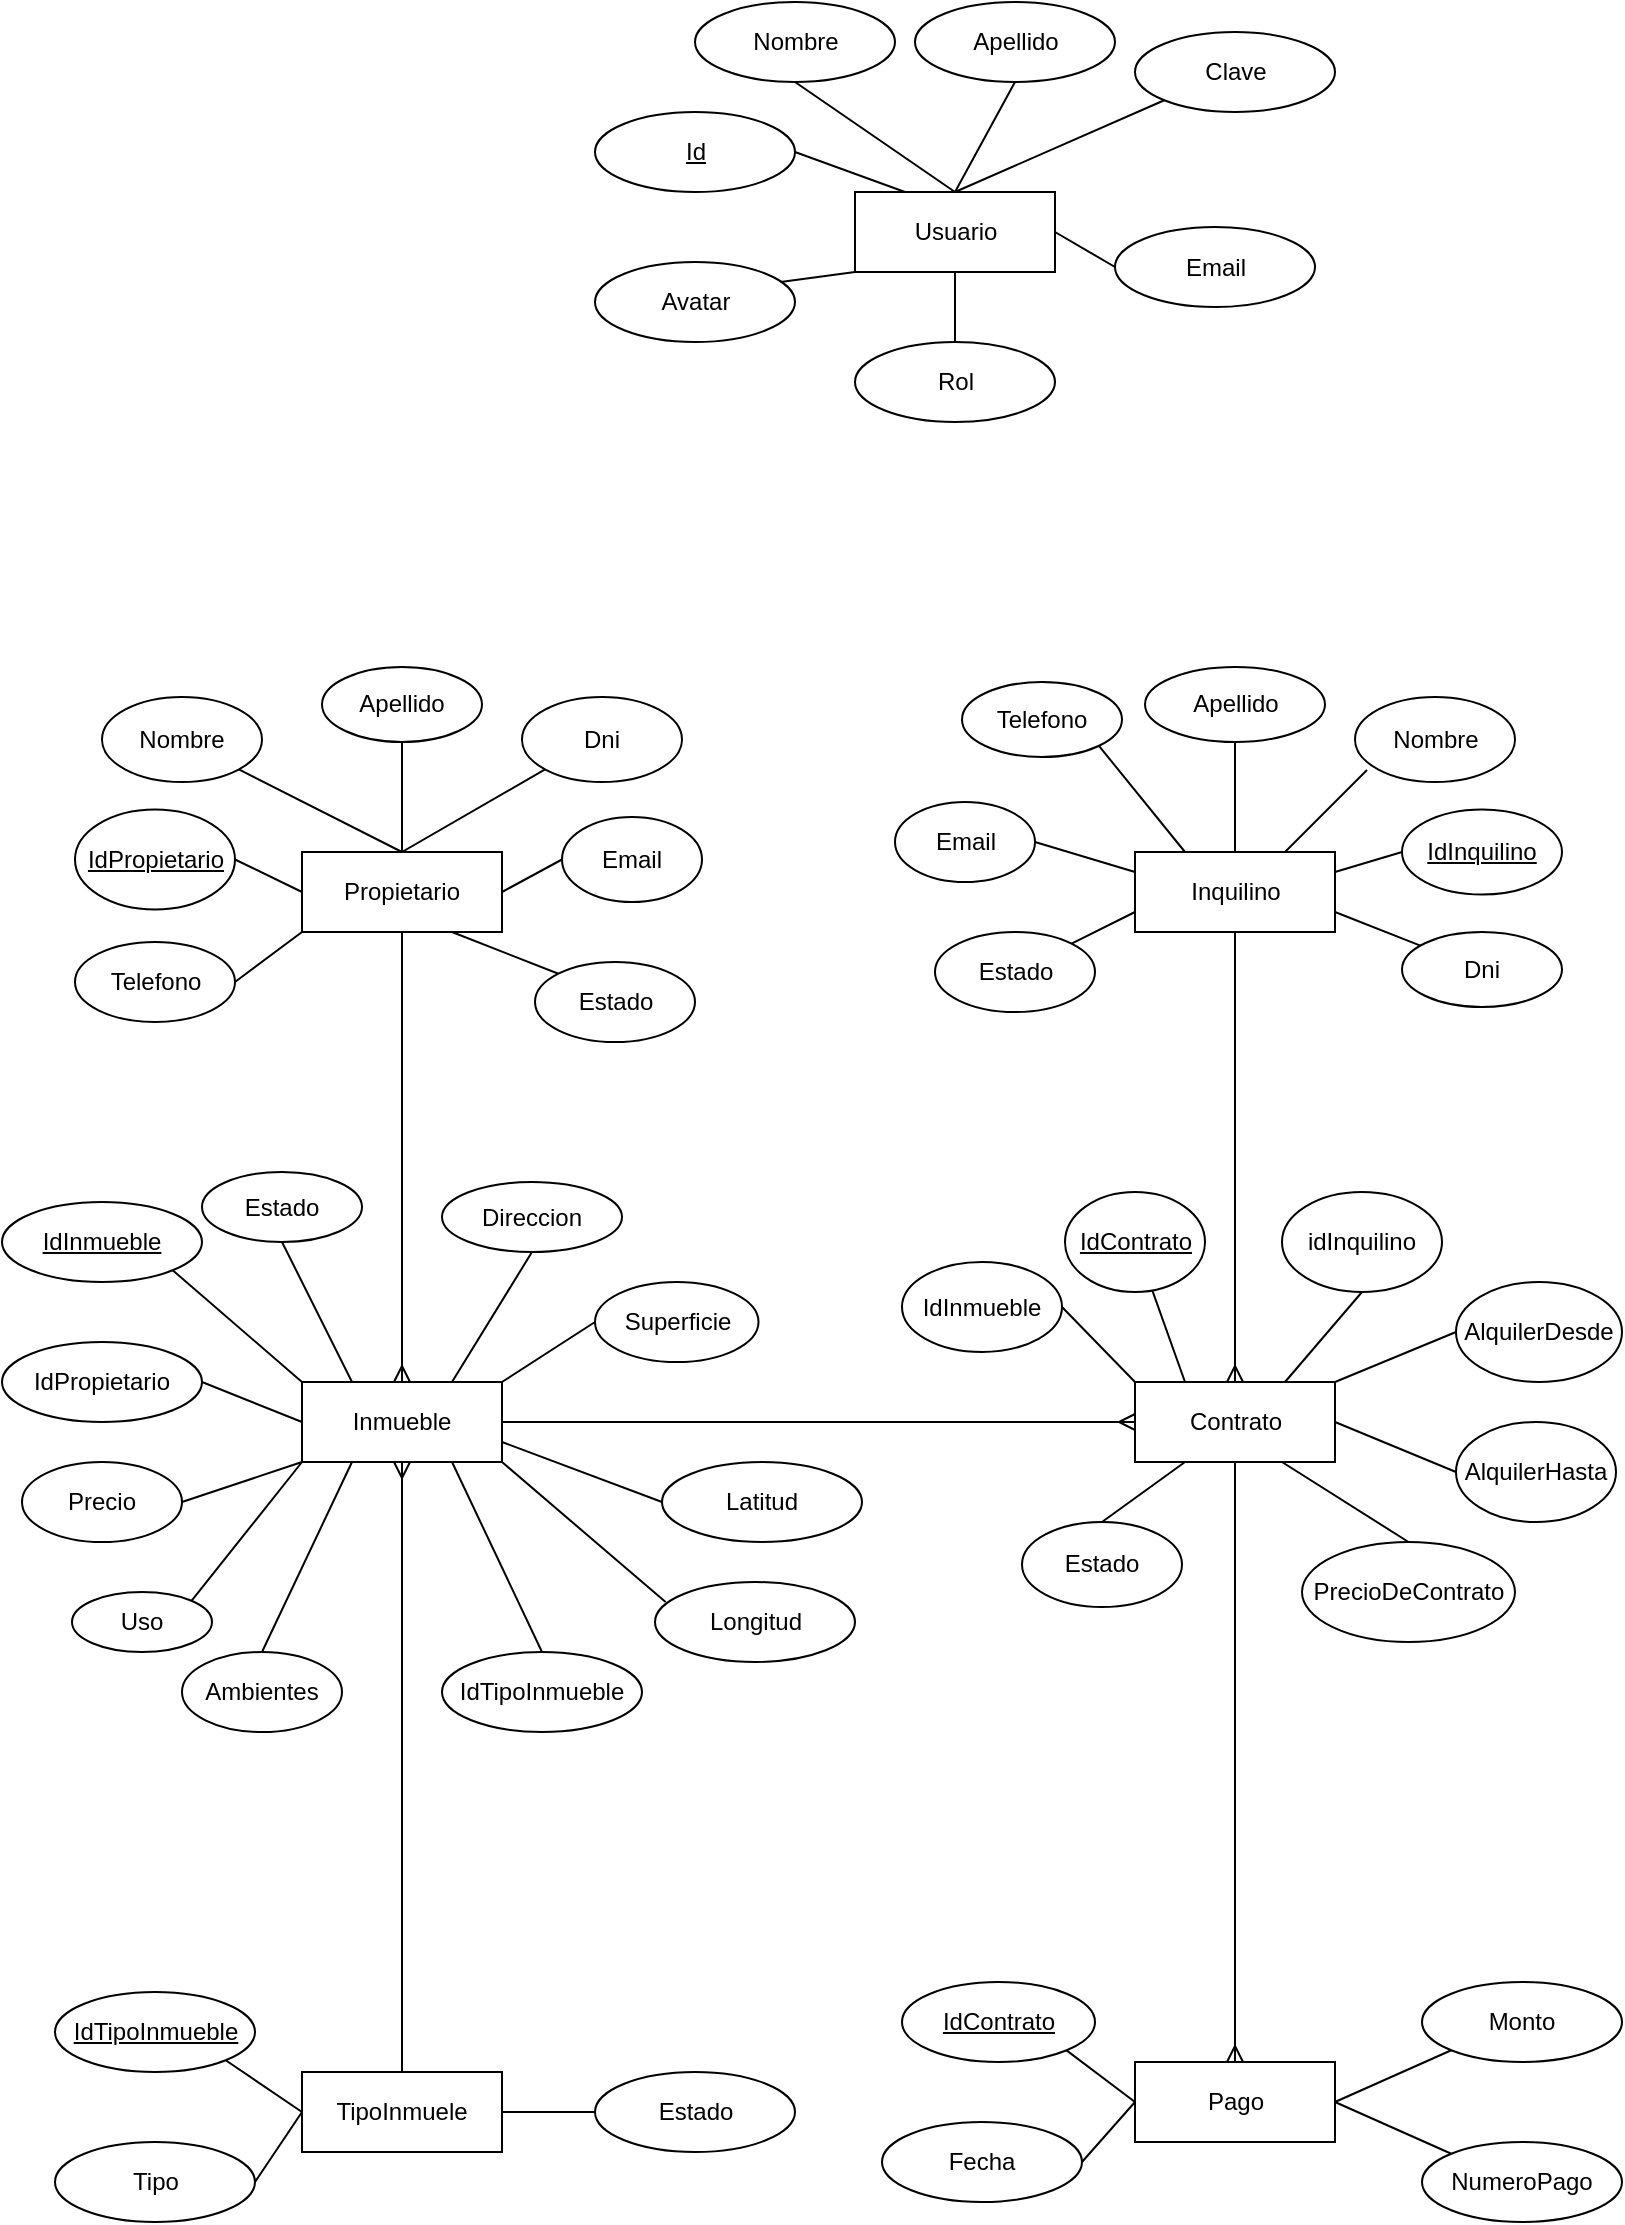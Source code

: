 <mxfile version="21.6.8" type="device">
  <diagram id="YgVnMSaVj-Hb22OA9f_Y" name="Página-1">
    <mxGraphModel dx="1658" dy="828" grid="1" gridSize="10" guides="1" tooltips="1" connect="1" arrows="1" fold="1" page="1" pageScale="1" pageWidth="827" pageHeight="1169" math="0" shadow="0">
      <root>
        <mxCell id="0" />
        <mxCell id="1" parent="0" />
        <mxCell id="69" style="edgeStyle=none;html=1;endArrow=ERmany;endFill=0;" parent="1" source="2" edge="1">
          <mxGeometry relative="1" as="geometry">
            <mxPoint x="200" y="690" as="targetPoint" />
          </mxGeometry>
        </mxCell>
        <mxCell id="2" value="Propietario" style="whiteSpace=wrap;html=1;align=center;" parent="1" vertex="1">
          <mxGeometry x="150" y="425" width="100" height="40" as="geometry" />
        </mxCell>
        <mxCell id="4" value="Nombre" style="ellipse;whiteSpace=wrap;html=1;align=center;fontStyle=0;" parent="1" vertex="1">
          <mxGeometry x="50" y="347.5" width="80" height="42.5" as="geometry" />
        </mxCell>
        <mxCell id="5" value="Apellido" style="ellipse;whiteSpace=wrap;html=1;align=center;fontStyle=0;" parent="1" vertex="1">
          <mxGeometry x="160" y="332.5" width="80" height="37.5" as="geometry" />
        </mxCell>
        <mxCell id="7" value="Telefono" style="ellipse;whiteSpace=wrap;html=1;align=center;fontStyle=0;" parent="1" vertex="1">
          <mxGeometry x="36.5" y="470" width="80" height="40" as="geometry" />
        </mxCell>
        <mxCell id="8" value="Dni" style="ellipse;whiteSpace=wrap;html=1;align=center;fontStyle=0;" parent="1" vertex="1">
          <mxGeometry x="260" y="347.5" width="80" height="42.5" as="geometry" />
        </mxCell>
        <mxCell id="9" value="IdPropietario" style="ellipse;whiteSpace=wrap;html=1;align=center;fontStyle=4;" parent="1" vertex="1">
          <mxGeometry x="36.5" y="403.75" width="80" height="50" as="geometry" />
        </mxCell>
        <mxCell id="11" value="" style="endArrow=none;html=1;rounded=0;exitX=0.5;exitY=0;exitDx=0;exitDy=0;entryX=0.5;entryY=1;entryDx=0;entryDy=0;" parent="1" source="2" target="5" edge="1">
          <mxGeometry relative="1" as="geometry">
            <mxPoint x="330" y="350" as="sourcePoint" />
            <mxPoint x="490" y="350" as="targetPoint" />
          </mxGeometry>
        </mxCell>
        <mxCell id="12" value="" style="endArrow=none;html=1;rounded=0;entryX=1;entryY=1;entryDx=0;entryDy=0;exitX=0.5;exitY=0;exitDx=0;exitDy=0;" parent="1" source="2" target="4" edge="1">
          <mxGeometry relative="1" as="geometry">
            <mxPoint x="190" y="420" as="sourcePoint" />
            <mxPoint x="240" y="380" as="targetPoint" />
          </mxGeometry>
        </mxCell>
        <mxCell id="13" value="" style="endArrow=none;html=1;rounded=0;exitX=0;exitY=0.5;exitDx=0;exitDy=0;entryX=1;entryY=0.5;entryDx=0;entryDy=0;" parent="1" source="2" target="9" edge="1">
          <mxGeometry relative="1" as="geometry">
            <mxPoint x="220" y="445" as="sourcePoint" />
            <mxPoint x="250" y="390" as="targetPoint" />
          </mxGeometry>
        </mxCell>
        <mxCell id="14" value="" style="endArrow=none;html=1;rounded=0;exitX=0;exitY=1;exitDx=0;exitDy=0;entryX=1;entryY=0.5;entryDx=0;entryDy=0;" parent="1" source="2" target="7" edge="1">
          <mxGeometry relative="1" as="geometry">
            <mxPoint x="230" y="455" as="sourcePoint" />
            <mxPoint x="260" y="400" as="targetPoint" />
          </mxGeometry>
        </mxCell>
        <mxCell id="15" value="" style="endArrow=none;html=1;rounded=0;exitX=1;exitY=0.5;exitDx=0;exitDy=0;entryX=0;entryY=0.5;entryDx=0;entryDy=0;" parent="1" source="2" target="52" edge="1">
          <mxGeometry relative="1" as="geometry">
            <mxPoint x="240" y="465" as="sourcePoint" />
            <mxPoint x="270" y="410" as="targetPoint" />
          </mxGeometry>
        </mxCell>
        <mxCell id="16" value="Inquilino" style="whiteSpace=wrap;html=1;align=center;" parent="1" vertex="1">
          <mxGeometry x="566.5" y="425" width="100" height="40" as="geometry" />
        </mxCell>
        <mxCell id="17" value="Nombre" style="ellipse;whiteSpace=wrap;html=1;align=center;fontStyle=0;" parent="1" vertex="1">
          <mxGeometry x="676.5" y="347.5" width="80" height="42.5" as="geometry" />
        </mxCell>
        <mxCell id="18" value="Apellido" style="ellipse;whiteSpace=wrap;html=1;align=center;fontStyle=0;" parent="1" vertex="1">
          <mxGeometry x="571.5" y="332.5" width="90" height="37.5" as="geometry" />
        </mxCell>
        <mxCell id="19" value="Telefono" style="ellipse;whiteSpace=wrap;html=1;align=center;fontStyle=0;" parent="1" vertex="1">
          <mxGeometry x="480" y="340" width="80" height="37.5" as="geometry" />
        </mxCell>
        <mxCell id="20" value="Dni" style="ellipse;whiteSpace=wrap;html=1;align=center;fontStyle=0;" parent="1" vertex="1">
          <mxGeometry x="700" y="465" width="80" height="37.5" as="geometry" />
        </mxCell>
        <mxCell id="21" value="IdInquilino" style="ellipse;whiteSpace=wrap;html=1;align=center;fontStyle=4;" parent="1" vertex="1">
          <mxGeometry x="700" y="403.75" width="80" height="42.5" as="geometry" />
        </mxCell>
        <mxCell id="22" value="" style="endArrow=none;html=1;rounded=0;exitX=0.5;exitY=0;exitDx=0;exitDy=0;entryX=0.5;entryY=1;entryDx=0;entryDy=0;" parent="1" source="16" target="18" edge="1">
          <mxGeometry relative="1" as="geometry">
            <mxPoint x="720" y="352.5" as="sourcePoint" />
            <mxPoint x="880" y="352.5" as="targetPoint" />
          </mxGeometry>
        </mxCell>
        <mxCell id="23" value="" style="endArrow=none;html=1;rounded=0;entryX=0.075;entryY=0.859;entryDx=0;entryDy=0;exitX=0.75;exitY=0;exitDx=0;exitDy=0;entryPerimeter=0;" parent="1" source="16" target="17" edge="1">
          <mxGeometry relative="1" as="geometry">
            <mxPoint x="580" y="422.5" as="sourcePoint" />
            <mxPoint x="630" y="382.5" as="targetPoint" />
          </mxGeometry>
        </mxCell>
        <mxCell id="24" value="" style="endArrow=none;html=1;rounded=0;exitX=1;exitY=0.25;exitDx=0;exitDy=0;entryX=0;entryY=0.5;entryDx=0;entryDy=0;" parent="1" source="16" target="21" edge="1">
          <mxGeometry relative="1" as="geometry">
            <mxPoint x="610" y="447.5" as="sourcePoint" />
            <mxPoint x="640" y="392.5" as="targetPoint" />
          </mxGeometry>
        </mxCell>
        <mxCell id="25" value="" style="endArrow=none;html=1;rounded=0;exitX=0.25;exitY=0;exitDx=0;exitDy=0;entryX=1;entryY=1;entryDx=0;entryDy=0;" parent="1" source="16" target="19" edge="1">
          <mxGeometry relative="1" as="geometry">
            <mxPoint x="620" y="457.5" as="sourcePoint" />
            <mxPoint x="650" y="402.5" as="targetPoint" />
          </mxGeometry>
        </mxCell>
        <mxCell id="26" value="" style="endArrow=none;html=1;rounded=0;exitX=1;exitY=0.75;exitDx=0;exitDy=0;" parent="1" source="16" target="20" edge="1">
          <mxGeometry relative="1" as="geometry">
            <mxPoint x="630" y="467.5" as="sourcePoint" />
            <mxPoint x="660" y="412.5" as="targetPoint" />
          </mxGeometry>
        </mxCell>
        <mxCell id="27" value="Inmueble" style="whiteSpace=wrap;html=1;align=center;" parent="1" vertex="1">
          <mxGeometry x="150" y="690" width="100" height="40" as="geometry" />
        </mxCell>
        <mxCell id="28" value="IdPropietario" style="ellipse;whiteSpace=wrap;html=1;align=center;" parent="1" vertex="1">
          <mxGeometry y="670" width="100" height="40" as="geometry" />
        </mxCell>
        <mxCell id="29" value="IdInmueble" style="ellipse;whiteSpace=wrap;html=1;align=center;fontStyle=4;" parent="1" vertex="1">
          <mxGeometry y="600" width="100" height="40" as="geometry" />
        </mxCell>
        <mxCell id="30" value="Precio" style="ellipse;whiteSpace=wrap;html=1;align=center;" parent="1" vertex="1">
          <mxGeometry x="10" y="730" width="80" height="40" as="geometry" />
        </mxCell>
        <mxCell id="31" value="Uso" style="ellipse;whiteSpace=wrap;html=1;align=center;" parent="1" vertex="1">
          <mxGeometry x="35" y="795" width="70" height="30" as="geometry" />
        </mxCell>
        <mxCell id="32" value="IdTipoInmueble" style="ellipse;whiteSpace=wrap;html=1;align=center;" parent="1" vertex="1">
          <mxGeometry x="220" y="825" width="100" height="40" as="geometry" />
        </mxCell>
        <mxCell id="33" value="Ambientes" style="ellipse;whiteSpace=wrap;html=1;align=center;" parent="1" vertex="1">
          <mxGeometry x="90" y="825" width="80" height="40" as="geometry" />
        </mxCell>
        <mxCell id="34" value="Longitud" style="ellipse;whiteSpace=wrap;html=1;align=center;" parent="1" vertex="1">
          <mxGeometry x="326.5" y="790" width="100" height="40" as="geometry" />
        </mxCell>
        <mxCell id="35" value="Direccion" style="ellipse;whiteSpace=wrap;html=1;align=center;" parent="1" vertex="1">
          <mxGeometry x="220" y="590" width="90" height="35" as="geometry" />
        </mxCell>
        <mxCell id="36" value="Latitud" style="ellipse;whiteSpace=wrap;html=1;align=center;" parent="1" vertex="1">
          <mxGeometry x="330" y="730" width="100" height="40" as="geometry" />
        </mxCell>
        <mxCell id="37" value="Estado" style="ellipse;whiteSpace=wrap;html=1;align=center;" parent="1" vertex="1">
          <mxGeometry x="100" y="585" width="80" height="35" as="geometry" />
        </mxCell>
        <mxCell id="40" value="" style="endArrow=none;html=1;rounded=0;exitX=0.5;exitY=1;exitDx=0;exitDy=0;entryX=0.25;entryY=0;entryDx=0;entryDy=0;" parent="1" source="37" target="27" edge="1">
          <mxGeometry relative="1" as="geometry">
            <mxPoint x="280" y="780" as="sourcePoint" />
            <mxPoint x="170" y="670" as="targetPoint" />
          </mxGeometry>
        </mxCell>
        <mxCell id="41" value="" style="endArrow=none;html=1;rounded=0;exitX=1;exitY=0.75;exitDx=0;exitDy=0;entryX=0;entryY=0.5;entryDx=0;entryDy=0;" parent="1" source="27" target="36" edge="1">
          <mxGeometry relative="1" as="geometry">
            <mxPoint x="210" y="840.0" as="sourcePoint" />
            <mxPoint x="210" y="740" as="targetPoint" />
          </mxGeometry>
        </mxCell>
        <mxCell id="42" value="" style="endArrow=none;html=1;rounded=0;exitX=0.5;exitY=0;exitDx=0;exitDy=0;entryX=0.75;entryY=1;entryDx=0;entryDy=0;" parent="1" source="32" target="27" edge="1">
          <mxGeometry relative="1" as="geometry">
            <mxPoint x="220" y="850.0" as="sourcePoint" />
            <mxPoint x="220" y="750" as="targetPoint" />
          </mxGeometry>
        </mxCell>
        <mxCell id="43" value="" style="endArrow=none;html=1;rounded=0;exitX=0.053;exitY=0.251;exitDx=0;exitDy=0;entryX=1;entryY=1;entryDx=0;entryDy=0;exitPerimeter=0;" parent="1" source="34" target="27" edge="1">
          <mxGeometry relative="1" as="geometry">
            <mxPoint x="230" y="860.0" as="sourcePoint" />
            <mxPoint x="230" y="760" as="targetPoint" />
          </mxGeometry>
        </mxCell>
        <mxCell id="44" value="" style="endArrow=none;html=1;rounded=0;exitX=0.5;exitY=0;exitDx=0;exitDy=0;entryX=0.25;entryY=1;entryDx=0;entryDy=0;" parent="1" source="33" target="27" edge="1">
          <mxGeometry relative="1" as="geometry">
            <mxPoint x="240" y="870.0" as="sourcePoint" />
            <mxPoint x="240" y="770" as="targetPoint" />
          </mxGeometry>
        </mxCell>
        <mxCell id="45" value="" style="endArrow=none;html=1;rounded=0;exitX=1;exitY=0;exitDx=0;exitDy=0;" parent="1" source="31" edge="1">
          <mxGeometry relative="1" as="geometry">
            <mxPoint x="250" y="880.0" as="sourcePoint" />
            <mxPoint x="150" y="730" as="targetPoint" />
          </mxGeometry>
        </mxCell>
        <mxCell id="46" value="" style="endArrow=none;html=1;rounded=0;exitX=1;exitY=0.5;exitDx=0;exitDy=0;entryX=0;entryY=1;entryDx=0;entryDy=0;" parent="1" source="30" target="27" edge="1">
          <mxGeometry relative="1" as="geometry">
            <mxPoint x="260" y="890.0" as="sourcePoint" />
            <mxPoint x="260" y="790" as="targetPoint" />
          </mxGeometry>
        </mxCell>
        <mxCell id="47" value="" style="endArrow=none;html=1;rounded=0;exitX=0;exitY=0.5;exitDx=0;exitDy=0;entryX=1;entryY=0.5;entryDx=0;entryDy=0;" parent="1" source="27" target="28" edge="1">
          <mxGeometry relative="1" as="geometry">
            <mxPoint x="270" y="900.0" as="sourcePoint" />
            <mxPoint x="270" y="800" as="targetPoint" />
          </mxGeometry>
        </mxCell>
        <mxCell id="48" value="" style="endArrow=none;html=1;rounded=0;exitX=0;exitY=0;exitDx=0;exitDy=0;entryX=1;entryY=1;entryDx=0;entryDy=0;" parent="1" source="27" target="29" edge="1">
          <mxGeometry relative="1" as="geometry">
            <mxPoint x="160" y="720" as="sourcePoint" />
            <mxPoint x="110.0" y="700" as="targetPoint" />
          </mxGeometry>
        </mxCell>
        <mxCell id="49" value="" style="endArrow=none;html=1;rounded=0;entryX=0.5;entryY=1;entryDx=0;entryDy=0;exitX=0.75;exitY=0;exitDx=0;exitDy=0;" parent="1" source="27" target="35" edge="1">
          <mxGeometry relative="1" as="geometry">
            <mxPoint x="200" y="690" as="sourcePoint" />
            <mxPoint x="110.0" y="630" as="targetPoint" />
          </mxGeometry>
        </mxCell>
        <mxCell id="51" value="Email" style="ellipse;whiteSpace=wrap;html=1;align=center;fontStyle=0;" parent="1" vertex="1">
          <mxGeometry x="446.5" y="400" width="70" height="40" as="geometry" />
        </mxCell>
        <mxCell id="52" value="Email" style="ellipse;whiteSpace=wrap;html=1;align=center;fontStyle=0;" parent="1" vertex="1">
          <mxGeometry x="280" y="407.5" width="70" height="42.5" as="geometry" />
        </mxCell>
        <mxCell id="53" value="" style="endArrow=none;html=1;rounded=0;exitX=0.5;exitY=0;exitDx=0;exitDy=0;entryX=0;entryY=1;entryDx=0;entryDy=0;" parent="1" source="2" target="8" edge="1">
          <mxGeometry relative="1" as="geometry">
            <mxPoint x="260" y="435" as="sourcePoint" />
            <mxPoint x="324.577" y="392.222" as="targetPoint" />
          </mxGeometry>
        </mxCell>
        <mxCell id="54" value="" style="endArrow=none;html=1;rounded=0;exitX=1;exitY=0.5;exitDx=0;exitDy=0;entryX=0;entryY=0.25;entryDx=0;entryDy=0;" parent="1" source="51" target="16" edge="1">
          <mxGeometry relative="1" as="geometry">
            <mxPoint x="270" y="445" as="sourcePoint" />
            <mxPoint x="334.577" y="402.222" as="targetPoint" />
          </mxGeometry>
        </mxCell>
        <mxCell id="55" value="Contrato" style="whiteSpace=wrap;html=1;align=center;" parent="1" vertex="1">
          <mxGeometry x="566.5" y="690" width="100" height="40" as="geometry" />
        </mxCell>
        <mxCell id="56" value="idInquilino" style="ellipse;whiteSpace=wrap;html=1;align=center;fontStyle=0;" parent="1" vertex="1">
          <mxGeometry x="640" y="595" width="80" height="50" as="geometry" />
        </mxCell>
        <mxCell id="57" value="AlquilerDesde" style="ellipse;whiteSpace=wrap;html=1;align=center;fontStyle=0;" parent="1" vertex="1">
          <mxGeometry x="727" y="640" width="83" height="50" as="geometry" />
        </mxCell>
        <mxCell id="58" value="IdInmueble" style="ellipse;whiteSpace=wrap;html=1;align=center;fontStyle=0;" parent="1" vertex="1">
          <mxGeometry x="450" y="630" width="80" height="45" as="geometry" />
        </mxCell>
        <mxCell id="60" value="IdContrato" style="ellipse;whiteSpace=wrap;html=1;align=center;fontStyle=4;" parent="1" vertex="1">
          <mxGeometry x="531.5" y="595" width="70" height="50" as="geometry" />
        </mxCell>
        <mxCell id="61" value="" style="endArrow=none;html=1;rounded=0;exitX=1;exitY=0;exitDx=0;exitDy=0;entryX=0;entryY=0.5;entryDx=0;entryDy=0;" parent="1" source="55" target="57" edge="1">
          <mxGeometry relative="1" as="geometry">
            <mxPoint x="760" y="645" as="sourcePoint" />
            <mxPoint x="920" y="645" as="targetPoint" />
          </mxGeometry>
        </mxCell>
        <mxCell id="62" value="" style="endArrow=none;html=1;rounded=0;entryX=0.5;entryY=1;entryDx=0;entryDy=0;exitX=0.75;exitY=0;exitDx=0;exitDy=0;" parent="1" source="55" target="56" edge="1">
          <mxGeometry relative="1" as="geometry">
            <mxPoint x="620" y="715" as="sourcePoint" />
            <mxPoint x="670" y="675" as="targetPoint" />
          </mxGeometry>
        </mxCell>
        <mxCell id="63" value="" style="endArrow=none;html=1;rounded=0;exitX=0.25;exitY=0;exitDx=0;exitDy=0;" parent="1" source="55" target="60" edge="1">
          <mxGeometry relative="1" as="geometry">
            <mxPoint x="650" y="740" as="sourcePoint" />
            <mxPoint x="680" y="685" as="targetPoint" />
          </mxGeometry>
        </mxCell>
        <mxCell id="64" value="" style="endArrow=none;html=1;rounded=0;exitX=0;exitY=0;exitDx=0;exitDy=0;entryX=1;entryY=0.5;entryDx=0;entryDy=0;" parent="1" source="55" target="58" edge="1">
          <mxGeometry relative="1" as="geometry">
            <mxPoint x="660" y="750" as="sourcePoint" />
            <mxPoint x="530" y="680" as="targetPoint" />
          </mxGeometry>
        </mxCell>
        <mxCell id="65" value="" style="endArrow=none;html=1;rounded=0;exitX=1;exitY=0.5;exitDx=0;exitDy=0;entryX=0;entryY=0.5;entryDx=0;entryDy=0;" parent="1" source="55" target="66" edge="1">
          <mxGeometry relative="1" as="geometry">
            <mxPoint x="670" y="760" as="sourcePoint" />
            <mxPoint x="700" y="705" as="targetPoint" />
          </mxGeometry>
        </mxCell>
        <mxCell id="66" value="AlquilerHasta" style="ellipse;whiteSpace=wrap;html=1;align=center;fontStyle=0;" parent="1" vertex="1">
          <mxGeometry x="727" y="710" width="80" height="50" as="geometry" />
        </mxCell>
        <mxCell id="70" style="edgeStyle=none;html=1;endArrow=ERmany;endFill=0;exitX=1;exitY=0.5;exitDx=0;exitDy=0;entryX=0;entryY=0.5;entryDx=0;entryDy=0;" parent="1" source="27" target="55" edge="1">
          <mxGeometry relative="1" as="geometry">
            <mxPoint x="210" y="700" as="targetPoint" />
            <mxPoint x="210" y="475" as="sourcePoint" />
          </mxGeometry>
        </mxCell>
        <mxCell id="71" style="edgeStyle=none;html=1;endArrow=ERmany;endFill=0;exitX=0.5;exitY=1;exitDx=0;exitDy=0;" parent="1" source="16" target="55" edge="1">
          <mxGeometry relative="1" as="geometry">
            <mxPoint x="560" y="750" as="targetPoint" />
            <mxPoint x="260" y="720" as="sourcePoint" />
          </mxGeometry>
        </mxCell>
        <mxCell id="72" value="Pago" style="whiteSpace=wrap;html=1;align=center;" parent="1" vertex="1">
          <mxGeometry x="566.5" y="1030" width="100" height="40" as="geometry" />
        </mxCell>
        <mxCell id="73" value="Fecha" style="ellipse;whiteSpace=wrap;html=1;align=center;fontStyle=0;" parent="1" vertex="1">
          <mxGeometry x="440" y="1060" width="100" height="40" as="geometry" />
        </mxCell>
        <mxCell id="75" value="&lt;u&gt;IdContrato&lt;/u&gt;" style="ellipse;whiteSpace=wrap;html=1;align=center;fontStyle=0;" parent="1" vertex="1">
          <mxGeometry x="450" y="990" width="96.5" height="40" as="geometry" />
        </mxCell>
        <mxCell id="76" value="Monto" style="ellipse;whiteSpace=wrap;html=1;align=center;fontStyle=0;" parent="1" vertex="1">
          <mxGeometry x="710" y="990" width="100" height="40" as="geometry" />
        </mxCell>
        <mxCell id="79" value="" style="endArrow=none;html=1;rounded=0;entryX=1;entryY=0.5;entryDx=0;entryDy=0;exitX=0;exitY=0.5;exitDx=0;exitDy=0;" parent="1" source="72" target="73" edge="1">
          <mxGeometry relative="1" as="geometry">
            <mxPoint x="580" y="1065" as="sourcePoint" />
            <mxPoint x="696.5" y="990" as="targetPoint" />
          </mxGeometry>
        </mxCell>
        <mxCell id="81" value="" style="endArrow=none;html=1;rounded=0;exitX=0;exitY=0.5;exitDx=0;exitDy=0;entryX=1;entryY=1;entryDx=0;entryDy=0;" parent="1" source="72" target="75" edge="1">
          <mxGeometry relative="1" as="geometry">
            <mxPoint x="686.5" y="1065" as="sourcePoint" />
            <mxPoint x="716.5" y="1010" as="targetPoint" />
          </mxGeometry>
        </mxCell>
        <mxCell id="82" value="" style="endArrow=none;html=1;rounded=0;exitX=1;exitY=0.5;exitDx=0;exitDy=0;entryX=0;entryY=0;entryDx=0;entryDy=0;" parent="1" source="72" target="83" edge="1">
          <mxGeometry relative="1" as="geometry">
            <mxPoint x="696.5" y="1075" as="sourcePoint" />
            <mxPoint x="726.5" y="1020" as="targetPoint" />
          </mxGeometry>
        </mxCell>
        <mxCell id="83" value="NumeroPago" style="ellipse;whiteSpace=wrap;html=1;align=center;fontStyle=0;" parent="1" vertex="1">
          <mxGeometry x="710" y="1070" width="100" height="40" as="geometry" />
        </mxCell>
        <mxCell id="84" value="" style="endArrow=none;html=1;rounded=0;exitX=1;exitY=0.5;exitDx=0;exitDy=0;entryX=0;entryY=1;entryDx=0;entryDy=0;" parent="1" source="72" target="76" edge="1">
          <mxGeometry relative="1" as="geometry">
            <mxPoint x="716.5" y="1045" as="sourcePoint" />
            <mxPoint x="781.077" y="1002.222" as="targetPoint" />
          </mxGeometry>
        </mxCell>
        <mxCell id="87" value="Usuario" style="whiteSpace=wrap;html=1;align=center;" parent="1" vertex="1">
          <mxGeometry x="426.5" y="95" width="100" height="40" as="geometry" />
        </mxCell>
        <mxCell id="88" value="Nombre" style="ellipse;whiteSpace=wrap;html=1;align=center;fontStyle=0;" parent="1" vertex="1">
          <mxGeometry x="346.5" width="100" height="40" as="geometry" />
        </mxCell>
        <mxCell id="89" value="Apellido" style="ellipse;whiteSpace=wrap;html=1;align=center;fontStyle=0;" parent="1" vertex="1">
          <mxGeometry x="456.5" width="100" height="40" as="geometry" />
        </mxCell>
        <mxCell id="90" value="Avatar" style="ellipse;whiteSpace=wrap;html=1;align=center;fontStyle=0;" parent="1" vertex="1">
          <mxGeometry x="296.5" y="130" width="100" height="40" as="geometry" />
        </mxCell>
        <mxCell id="91" value="Clave" style="ellipse;whiteSpace=wrap;html=1;align=center;fontStyle=0;" parent="1" vertex="1">
          <mxGeometry x="566.5" y="15" width="100" height="40" as="geometry" />
        </mxCell>
        <mxCell id="92" value="Id" style="ellipse;whiteSpace=wrap;html=1;align=center;fontStyle=4;" parent="1" vertex="1">
          <mxGeometry x="296.5" y="55" width="100" height="40" as="geometry" />
        </mxCell>
        <mxCell id="93" value="" style="endArrow=none;html=1;rounded=0;exitX=0.5;exitY=0;exitDx=0;exitDy=0;entryX=0.5;entryY=1;entryDx=0;entryDy=0;" parent="1" source="87" target="89" edge="1">
          <mxGeometry relative="1" as="geometry">
            <mxPoint x="606.5" y="20" as="sourcePoint" />
            <mxPoint x="766.5" y="20" as="targetPoint" />
          </mxGeometry>
        </mxCell>
        <mxCell id="94" value="" style="endArrow=none;html=1;rounded=0;entryX=0.5;entryY=1;entryDx=0;entryDy=0;exitX=0.5;exitY=0;exitDx=0;exitDy=0;" parent="1" source="87" target="88" edge="1">
          <mxGeometry relative="1" as="geometry">
            <mxPoint x="466.5" y="90" as="sourcePoint" />
            <mxPoint x="516.5" y="50" as="targetPoint" />
          </mxGeometry>
        </mxCell>
        <mxCell id="95" value="" style="endArrow=none;html=1;rounded=0;exitX=0.25;exitY=0;exitDx=0;exitDy=0;entryX=1;entryY=0.5;entryDx=0;entryDy=0;" parent="1" source="87" target="92" edge="1">
          <mxGeometry relative="1" as="geometry">
            <mxPoint x="496.5" y="115" as="sourcePoint" />
            <mxPoint x="526.5" y="60" as="targetPoint" />
          </mxGeometry>
        </mxCell>
        <mxCell id="96" value="" style="endArrow=none;html=1;rounded=0;exitX=0;exitY=1;exitDx=0;exitDy=0;entryX=0.928;entryY=0.251;entryDx=0;entryDy=0;entryPerimeter=0;" parent="1" source="87" target="90" edge="1">
          <mxGeometry relative="1" as="geometry">
            <mxPoint x="506.5" y="125" as="sourcePoint" />
            <mxPoint x="536.5" y="70" as="targetPoint" />
          </mxGeometry>
        </mxCell>
        <mxCell id="97" value="" style="endArrow=none;html=1;rounded=0;exitX=1;exitY=0.5;exitDx=0;exitDy=0;entryX=0;entryY=0.5;entryDx=0;entryDy=0;" parent="1" source="87" target="98" edge="1">
          <mxGeometry relative="1" as="geometry">
            <mxPoint x="516.5" y="135" as="sourcePoint" />
            <mxPoint x="546.5" y="80" as="targetPoint" />
          </mxGeometry>
        </mxCell>
        <mxCell id="98" value="Email" style="ellipse;whiteSpace=wrap;html=1;align=center;fontStyle=0;" parent="1" vertex="1">
          <mxGeometry x="556.5" y="112.5" width="100" height="40" as="geometry" />
        </mxCell>
        <mxCell id="99" value="" style="endArrow=none;html=1;rounded=0;exitX=0.5;exitY=0;exitDx=0;exitDy=0;entryX=0;entryY=1;entryDx=0;entryDy=0;" parent="1" source="87" target="91" edge="1">
          <mxGeometry relative="1" as="geometry">
            <mxPoint x="536.5" y="105" as="sourcePoint" />
            <mxPoint x="601.077" y="62.222" as="targetPoint" />
          </mxGeometry>
        </mxCell>
        <mxCell id="100" value="Rol" style="ellipse;whiteSpace=wrap;html=1;align=center;fontStyle=0;" parent="1" vertex="1">
          <mxGeometry x="426.5" y="170" width="100" height="40" as="geometry" />
        </mxCell>
        <mxCell id="101" value="" style="endArrow=none;html=1;rounded=0;exitX=0.5;exitY=1;exitDx=0;exitDy=0;entryX=0.5;entryY=0;entryDx=0;entryDy=0;" parent="1" source="87" target="100" edge="1">
          <mxGeometry relative="1" as="geometry">
            <mxPoint x="436.5" y="145" as="sourcePoint" />
            <mxPoint x="399.3" y="150.04" as="targetPoint" />
          </mxGeometry>
        </mxCell>
        <mxCell id="102" style="edgeStyle=none;html=1;endArrow=ERmany;endFill=0;exitX=0.5;exitY=1;exitDx=0;exitDy=0;entryX=0.5;entryY=0;entryDx=0;entryDy=0;" parent="1" source="55" target="72" edge="1">
          <mxGeometry relative="1" as="geometry">
            <mxPoint x="560" y="750" as="targetPoint" />
            <mxPoint x="260" y="720" as="sourcePoint" />
          </mxGeometry>
        </mxCell>
        <mxCell id="FZohxdpGsM8b6kRhOget-102" value="" style="endArrow=none;html=1;rounded=0;exitX=1;exitY=0.5;exitDx=0;exitDy=0;entryX=0.5;entryY=0;entryDx=0;entryDy=0;" edge="1" parent="1" target="FZohxdpGsM8b6kRhOget-103">
          <mxGeometry relative="1" as="geometry">
            <mxPoint x="640" y="730" as="sourcePoint" />
            <mxPoint x="673" y="725" as="targetPoint" />
          </mxGeometry>
        </mxCell>
        <mxCell id="FZohxdpGsM8b6kRhOget-103" value="PrecioDeContrato" style="ellipse;whiteSpace=wrap;html=1;align=center;fontStyle=0;" vertex="1" parent="1">
          <mxGeometry x="650" y="770" width="106.5" height="50" as="geometry" />
        </mxCell>
        <mxCell id="FZohxdpGsM8b6kRhOget-104" value="" style="endArrow=none;html=1;rounded=0;exitX=0.75;exitY=1;exitDx=0;exitDy=0;entryX=0;entryY=0;entryDx=0;entryDy=0;" edge="1" parent="1" target="FZohxdpGsM8b6kRhOget-105" source="2">
          <mxGeometry relative="1" as="geometry">
            <mxPoint x="180" y="492.5" as="sourcePoint" />
            <mxPoint x="200" y="457.5" as="targetPoint" />
          </mxGeometry>
        </mxCell>
        <mxCell id="FZohxdpGsM8b6kRhOget-105" value="Estado" style="ellipse;whiteSpace=wrap;html=1;align=center;fontStyle=0;" vertex="1" parent="1">
          <mxGeometry x="266.5" y="480" width="80" height="40" as="geometry" />
        </mxCell>
        <mxCell id="FZohxdpGsM8b6kRhOget-106" value="" style="endArrow=none;html=1;rounded=0;exitX=0;exitY=0.75;exitDx=0;exitDy=0;entryX=1;entryY=0;entryDx=0;entryDy=0;" edge="1" parent="1" target="FZohxdpGsM8b6kRhOget-107" source="16">
          <mxGeometry relative="1" as="geometry">
            <mxPoint x="440" y="482.5" as="sourcePoint" />
            <mxPoint x="415" y="475" as="targetPoint" />
          </mxGeometry>
        </mxCell>
        <mxCell id="FZohxdpGsM8b6kRhOget-107" value="Estado" style="ellipse;whiteSpace=wrap;html=1;align=center;fontStyle=0;" vertex="1" parent="1">
          <mxGeometry x="466.5" y="465" width="80" height="40" as="geometry" />
        </mxCell>
        <mxCell id="FZohxdpGsM8b6kRhOget-108" value="" style="endArrow=none;html=1;rounded=0;exitX=0.25;exitY=1;exitDx=0;exitDy=0;entryX=0.5;entryY=0;entryDx=0;entryDy=0;" edge="1" parent="1" target="FZohxdpGsM8b6kRhOget-109" source="55">
          <mxGeometry relative="1" as="geometry">
            <mxPoint x="475" y="830" as="sourcePoint" />
            <mxPoint x="450" y="822.5" as="targetPoint" />
          </mxGeometry>
        </mxCell>
        <mxCell id="FZohxdpGsM8b6kRhOget-109" value="Estado" style="ellipse;whiteSpace=wrap;html=1;align=center;fontStyle=0;" vertex="1" parent="1">
          <mxGeometry x="510" y="760" width="80" height="42.5" as="geometry" />
        </mxCell>
        <mxCell id="FZohxdpGsM8b6kRhOget-111" value="TipoInmuele" style="whiteSpace=wrap;html=1;align=center;" vertex="1" parent="1">
          <mxGeometry x="150" y="1035" width="100" height="40" as="geometry" />
        </mxCell>
        <mxCell id="FZohxdpGsM8b6kRhOget-112" value="Tipo" style="ellipse;whiteSpace=wrap;html=1;align=center;fontStyle=0;" vertex="1" parent="1">
          <mxGeometry x="26.5" y="1070" width="100" height="40" as="geometry" />
        </mxCell>
        <mxCell id="FZohxdpGsM8b6kRhOget-113" value="&lt;u&gt;IdTipoInmueble&lt;/u&gt;" style="ellipse;whiteSpace=wrap;html=1;align=center;fontStyle=0;" vertex="1" parent="1">
          <mxGeometry x="26.5" y="995" width="100" height="40" as="geometry" />
        </mxCell>
        <mxCell id="FZohxdpGsM8b6kRhOget-114" value="Estado" style="ellipse;whiteSpace=wrap;html=1;align=center;fontStyle=0;" vertex="1" parent="1">
          <mxGeometry x="296.5" y="1035" width="100" height="40" as="geometry" />
        </mxCell>
        <mxCell id="FZohxdpGsM8b6kRhOget-115" value="" style="endArrow=none;html=1;rounded=0;entryX=1;entryY=0.5;entryDx=0;entryDy=0;exitX=0;exitY=0.5;exitDx=0;exitDy=0;" edge="1" parent="1" source="FZohxdpGsM8b6kRhOget-111" target="FZohxdpGsM8b6kRhOget-112">
          <mxGeometry relative="1" as="geometry">
            <mxPoint x="166.5" y="1065" as="sourcePoint" />
            <mxPoint x="283" y="990" as="targetPoint" />
          </mxGeometry>
        </mxCell>
        <mxCell id="FZohxdpGsM8b6kRhOget-116" value="" style="endArrow=none;html=1;rounded=0;exitX=0;exitY=0.5;exitDx=0;exitDy=0;entryX=1;entryY=1;entryDx=0;entryDy=0;" edge="1" parent="1" source="FZohxdpGsM8b6kRhOget-111" target="FZohxdpGsM8b6kRhOget-113">
          <mxGeometry relative="1" as="geometry">
            <mxPoint x="273" y="1065" as="sourcePoint" />
            <mxPoint x="303" y="1010" as="targetPoint" />
          </mxGeometry>
        </mxCell>
        <mxCell id="FZohxdpGsM8b6kRhOget-119" value="" style="endArrow=none;html=1;rounded=0;exitX=1;exitY=0.5;exitDx=0;exitDy=0;entryX=0;entryY=0.5;entryDx=0;entryDy=0;" edge="1" parent="1" source="FZohxdpGsM8b6kRhOget-111" target="FZohxdpGsM8b6kRhOget-114">
          <mxGeometry relative="1" as="geometry">
            <mxPoint x="303" y="1045" as="sourcePoint" />
            <mxPoint x="367.577" y="1002.222" as="targetPoint" />
          </mxGeometry>
        </mxCell>
        <mxCell id="FZohxdpGsM8b6kRhOget-121" style="edgeStyle=none;html=1;endArrow=ERmany;endFill=0;entryX=0.5;entryY=1;entryDx=0;entryDy=0;exitX=0.5;exitY=0;exitDx=0;exitDy=0;" edge="1" parent="1" source="FZohxdpGsM8b6kRhOget-111" target="27">
          <mxGeometry relative="1" as="geometry">
            <mxPoint x="199" y="1070" as="targetPoint" />
            <mxPoint x="460" y="960" as="sourcePoint" />
          </mxGeometry>
        </mxCell>
        <mxCell id="FZohxdpGsM8b6kRhOget-122" value="Superficie" style="ellipse;whiteSpace=wrap;html=1;align=center;" vertex="1" parent="1">
          <mxGeometry x="296.5" y="640" width="81.75" height="40" as="geometry" />
        </mxCell>
        <mxCell id="FZohxdpGsM8b6kRhOget-123" value="" style="endArrow=none;html=1;rounded=0;exitX=0;exitY=0.5;exitDx=0;exitDy=0;entryX=1;entryY=0;entryDx=0;entryDy=0;" edge="1" parent="1" source="FZohxdpGsM8b6kRhOget-122" target="27">
          <mxGeometry relative="1" as="geometry">
            <mxPoint x="201.75" y="720.0" as="sourcePoint" />
            <mxPoint x="221.75" y="590" as="targetPoint" />
          </mxGeometry>
        </mxCell>
      </root>
    </mxGraphModel>
  </diagram>
</mxfile>
